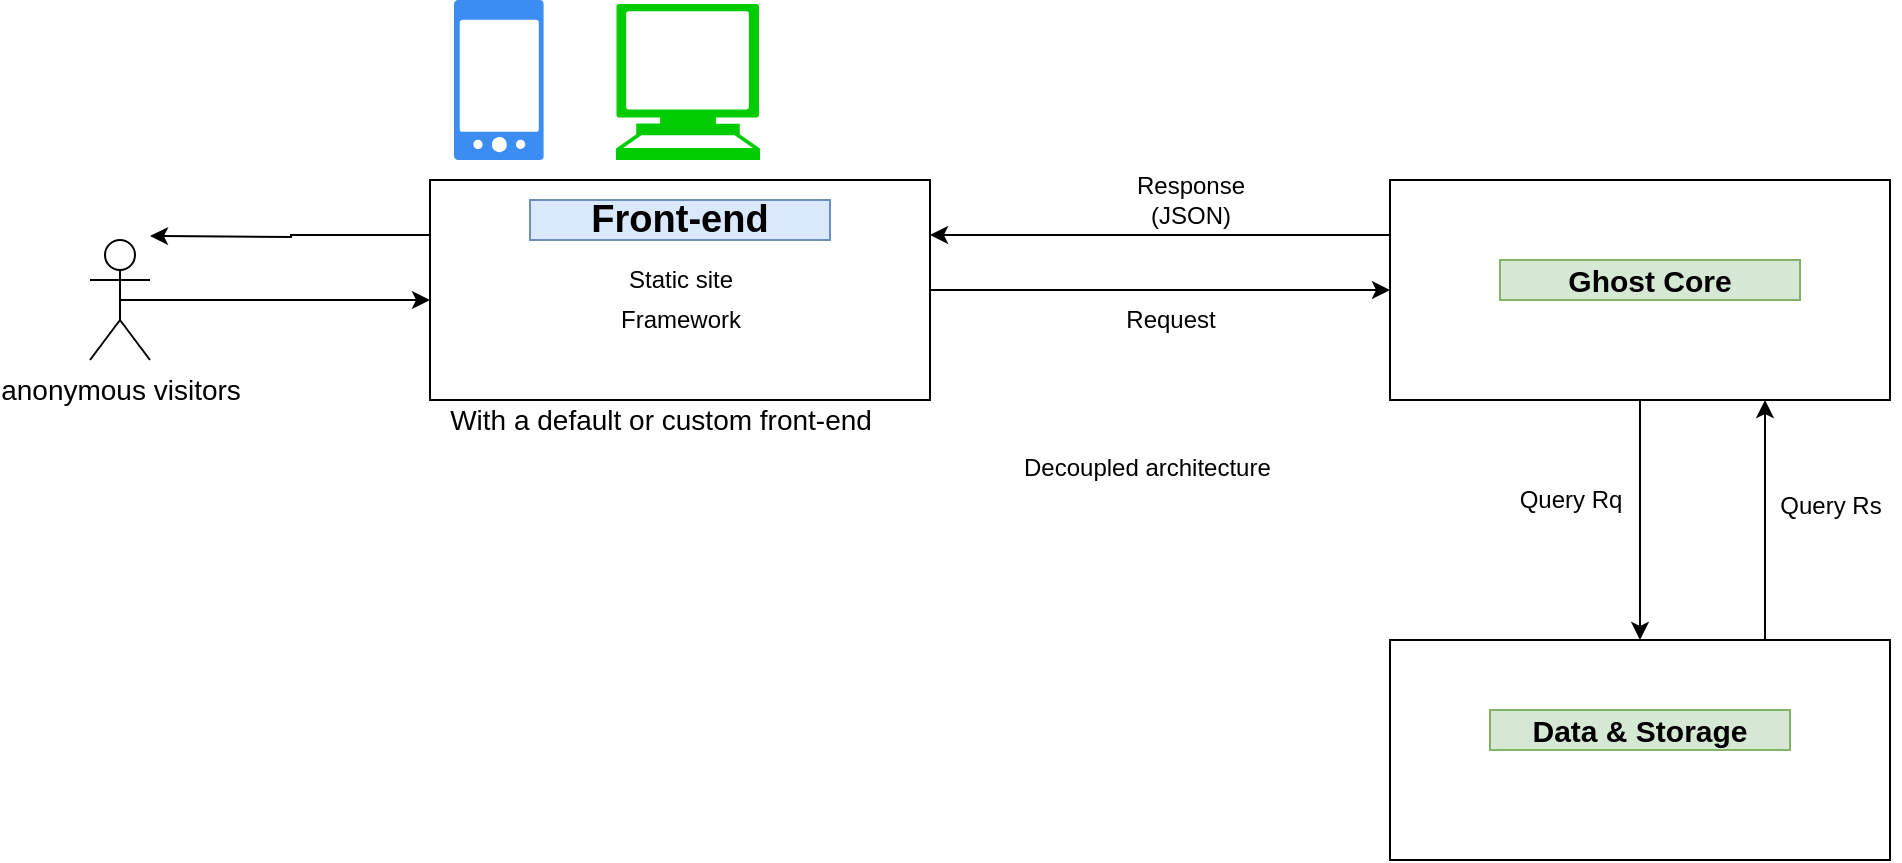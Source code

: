 <mxfile version="14.6.6" type="github">
  <diagram id="FejD5j5bTg7KnsNFmG-m" name="Page-1">
    <mxGraphModel dx="1554" dy="794" grid="1" gridSize="10" guides="1" tooltips="1" connect="1" arrows="1" fold="1" page="1" pageScale="1" pageWidth="1100" pageHeight="850" math="0" shadow="0">
      <root>
        <mxCell id="0" />
        <mxCell id="1" parent="0" />
        <mxCell id="FBXP_28kxmkB9ySifm7v-15" style="edgeStyle=orthogonalEdgeStyle;rounded=0;orthogonalLoop=1;jettySize=auto;html=1;exitX=1;exitY=0.5;exitDx=0;exitDy=0;entryX=0;entryY=0.5;entryDx=0;entryDy=0;" edge="1" parent="1" source="FBXP_28kxmkB9ySifm7v-9" target="FBXP_28kxmkB9ySifm7v-11">
          <mxGeometry relative="1" as="geometry" />
        </mxCell>
        <mxCell id="FBXP_28kxmkB9ySifm7v-19" style="edgeStyle=orthogonalEdgeStyle;rounded=0;orthogonalLoop=1;jettySize=auto;html=1;exitX=0;exitY=0.25;exitDx=0;exitDy=0;" edge="1" parent="1" source="FBXP_28kxmkB9ySifm7v-9">
          <mxGeometry relative="1" as="geometry">
            <mxPoint x="128" y="183" as="targetPoint" />
          </mxGeometry>
        </mxCell>
        <mxCell id="FBXP_28kxmkB9ySifm7v-9" value="" style="rounded=0;whiteSpace=wrap;html=1;" vertex="1" parent="1">
          <mxGeometry x="268" y="155" width="250" height="110" as="geometry" />
        </mxCell>
        <mxCell id="FBXP_28kxmkB9ySifm7v-14" style="edgeStyle=orthogonalEdgeStyle;rounded=0;orthogonalLoop=1;jettySize=auto;html=1;exitX=0.5;exitY=0.5;exitDx=0;exitDy=0;exitPerimeter=0;" edge="1" parent="1" source="FBXP_28kxmkB9ySifm7v-2">
          <mxGeometry relative="1" as="geometry">
            <mxPoint x="268" y="215" as="targetPoint" />
          </mxGeometry>
        </mxCell>
        <mxCell id="FBXP_28kxmkB9ySifm7v-2" value="&lt;font style=&quot;font-size: 14px&quot;&gt;anonymous visitors&lt;/font&gt;" style="shape=umlActor;verticalLabelPosition=bottom;verticalAlign=top;html=1;outlineConnect=0;" vertex="1" parent="1">
          <mxGeometry x="98" y="185" width="30" height="60" as="geometry" />
        </mxCell>
        <mxCell id="FBXP_28kxmkB9ySifm7v-6" value="&lt;h2 id=&quot;front-end&quot; style=&quot;font-size: 19px&quot;&gt;Front-end&lt;/h2&gt;" style="text;html=1;strokeColor=#6c8ebf;fillColor=#dae8fc;align=center;verticalAlign=middle;whiteSpace=wrap;rounded=0;fontSize=15;textDirection=ltr;fontStyle=1" vertex="1" parent="1">
          <mxGeometry x="318" y="165" width="150" height="20" as="geometry" />
        </mxCell>
        <mxCell id="FBXP_28kxmkB9ySifm7v-17" style="edgeStyle=orthogonalEdgeStyle;rounded=0;orthogonalLoop=1;jettySize=auto;html=1;exitX=0.75;exitY=0;exitDx=0;exitDy=0;entryX=0.75;entryY=1;entryDx=0;entryDy=0;" edge="1" parent="1" source="FBXP_28kxmkB9ySifm7v-10" target="FBXP_28kxmkB9ySifm7v-11">
          <mxGeometry relative="1" as="geometry" />
        </mxCell>
        <mxCell id="FBXP_28kxmkB9ySifm7v-10" value="" style="rounded=0;whiteSpace=wrap;html=1;" vertex="1" parent="1">
          <mxGeometry x="748" y="385" width="250" height="110" as="geometry" />
        </mxCell>
        <mxCell id="FBXP_28kxmkB9ySifm7v-16" style="edgeStyle=orthogonalEdgeStyle;rounded=0;orthogonalLoop=1;jettySize=auto;html=1;exitX=0.5;exitY=1;exitDx=0;exitDy=0;entryX=0.5;entryY=0;entryDx=0;entryDy=0;" edge="1" parent="1" source="FBXP_28kxmkB9ySifm7v-11" target="FBXP_28kxmkB9ySifm7v-10">
          <mxGeometry relative="1" as="geometry" />
        </mxCell>
        <mxCell id="FBXP_28kxmkB9ySifm7v-18" style="edgeStyle=orthogonalEdgeStyle;rounded=0;orthogonalLoop=1;jettySize=auto;html=1;exitX=0;exitY=0.25;exitDx=0;exitDy=0;entryX=1;entryY=0.25;entryDx=0;entryDy=0;" edge="1" parent="1" source="FBXP_28kxmkB9ySifm7v-11" target="FBXP_28kxmkB9ySifm7v-9">
          <mxGeometry relative="1" as="geometry" />
        </mxCell>
        <mxCell id="FBXP_28kxmkB9ySifm7v-11" value="" style="rounded=0;whiteSpace=wrap;html=1;" vertex="1" parent="1">
          <mxGeometry x="748" y="155" width="250" height="110" as="geometry" />
        </mxCell>
        <mxCell id="FBXP_28kxmkB9ySifm7v-12" value="&lt;h2 id=&quot;ghost-core&quot; style=&quot;font-size: 15px;&quot;&gt;Ghost Core&lt;/h2&gt;" style="text;html=1;strokeColor=#82b366;fillColor=#d5e8d4;align=center;verticalAlign=middle;whiteSpace=wrap;rounded=0;fontSize=15;textDirection=ltr;fontStyle=1" vertex="1" parent="1">
          <mxGeometry x="803" y="195" width="150" height="20" as="geometry" />
        </mxCell>
        <mxCell id="FBXP_28kxmkB9ySifm7v-13" value="&lt;h4 id=&quot;data--storage&quot;&gt;Data &amp;amp; Storage&lt;/h4&gt;" style="text;html=1;strokeColor=#82b366;fillColor=#d5e8d4;align=center;verticalAlign=middle;whiteSpace=wrap;rounded=0;fontSize=15;textDirection=ltr;fontStyle=1" vertex="1" parent="1">
          <mxGeometry x="798" y="420" width="150" height="20" as="geometry" />
        </mxCell>
        <mxCell id="FBXP_28kxmkB9ySifm7v-21" value="Request" style="text;html=1;align=center;verticalAlign=middle;resizable=0;points=[];autosize=1;strokeColor=none;" vertex="1" parent="1">
          <mxGeometry x="608" y="215" width="60" height="20" as="geometry" />
        </mxCell>
        <mxCell id="FBXP_28kxmkB9ySifm7v-22" value="&lt;div&gt;Response&lt;/div&gt;&lt;div&gt;(JSON)&lt;br&gt;&lt;/div&gt;" style="text;html=1;align=center;verticalAlign=middle;resizable=0;points=[];autosize=1;strokeColor=none;" vertex="1" parent="1">
          <mxGeometry x="613" y="150" width="70" height="30" as="geometry" />
        </mxCell>
        <mxCell id="FBXP_28kxmkB9ySifm7v-23" value="Query Rq" style="text;html=1;align=center;verticalAlign=middle;resizable=0;points=[];autosize=1;strokeColor=none;" vertex="1" parent="1">
          <mxGeometry x="803" y="305" width="70" height="20" as="geometry" />
        </mxCell>
        <mxCell id="FBXP_28kxmkB9ySifm7v-24" value="&lt;div&gt;Query Rs&lt;/div&gt;&lt;div&gt;&lt;br&gt;&lt;/div&gt;" style="text;html=1;align=center;verticalAlign=middle;resizable=0;points=[];autosize=1;strokeColor=none;" vertex="1" parent="1">
          <mxGeometry x="933" y="310" width="70" height="30" as="geometry" />
        </mxCell>
        <mxCell id="FBXP_28kxmkB9ySifm7v-25" value="&lt;font style=&quot;font-size: 14px&quot;&gt;With a default or &lt;/font&gt;&lt;font style=&quot;font-size: 14px&quot;&gt;custom front-end&lt;/font&gt;" style="text;html=1;align=center;verticalAlign=middle;resizable=0;points=[];autosize=1;strokeColor=none;" vertex="1" parent="1">
          <mxGeometry x="268" y="265" width="230" height="20" as="geometry" />
        </mxCell>
        <mxCell id="FBXP_28kxmkB9ySifm7v-26" value="Decoupled architecture" style="text;whiteSpace=wrap;html=1;" vertex="1" parent="1">
          <mxGeometry x="563" y="285" width="150" height="30" as="geometry" />
        </mxCell>
        <mxCell id="FBXP_28kxmkB9ySifm7v-27" value="Static site" style="text;html=1;align=center;verticalAlign=middle;resizable=0;points=[];autosize=1;strokeColor=none;" vertex="1" parent="1">
          <mxGeometry x="358" y="195" width="70" height="20" as="geometry" />
        </mxCell>
        <mxCell id="FBXP_28kxmkB9ySifm7v-28" value="Framework" style="text;html=1;align=center;verticalAlign=middle;resizable=0;points=[];autosize=1;strokeColor=none;" vertex="1" parent="1">
          <mxGeometry x="353" y="215" width="80" height="20" as="geometry" />
        </mxCell>
        <mxCell id="FBXP_28kxmkB9ySifm7v-31" value="" style="html=1;aspect=fixed;strokeColor=none;shadow=0;align=center;verticalAlign=top;fillColor=#3B8DF1;shape=mxgraph.gcp2.phone_android" vertex="1" parent="1">
          <mxGeometry x="280" y="65" width="44.8" height="80" as="geometry" />
        </mxCell>
        <mxCell id="FBXP_28kxmkB9ySifm7v-32" value="" style="shape=mxgraph.signs.tech.computer;html=1;pointerEvents=1;strokeColor=none;verticalLabelPosition=bottom;verticalAlign=top;align=center;fillColor=#00CC00;" vertex="1" parent="1">
          <mxGeometry x="361" y="67" width="72" height="78" as="geometry" />
        </mxCell>
      </root>
    </mxGraphModel>
  </diagram>
</mxfile>

